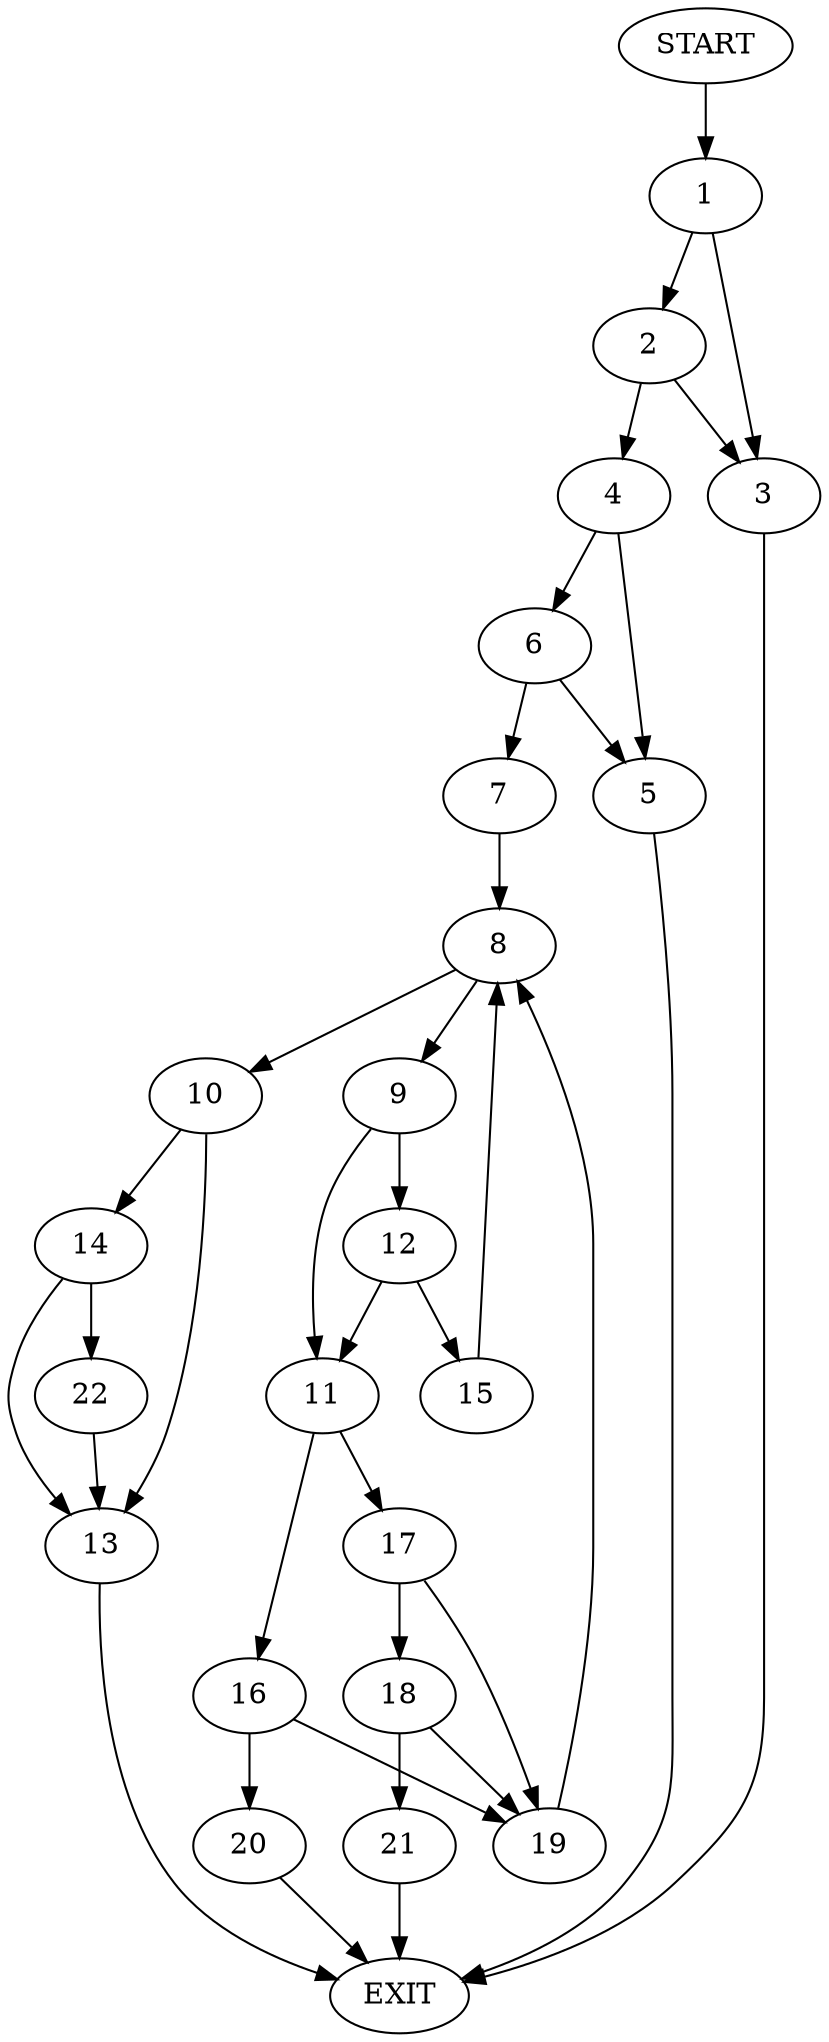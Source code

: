 digraph {
0 [label="START"]
23 [label="EXIT"]
0 -> 1
1 -> 2
1 -> 3
2 -> 4
2 -> 3
3 -> 23
4 -> 5
4 -> 6
5 -> 23
6 -> 5
6 -> 7
7 -> 8
8 -> 9
8 -> 10
9 -> 11
9 -> 12
10 -> 13
10 -> 14
12 -> 11
12 -> 15
11 -> 16
11 -> 17
15 -> 8
17 -> 18
17 -> 19
16 -> 19
16 -> 20
18 -> 21
18 -> 19
19 -> 8
21 -> 23
20 -> 23
14 -> 13
14 -> 22
13 -> 23
22 -> 13
}
